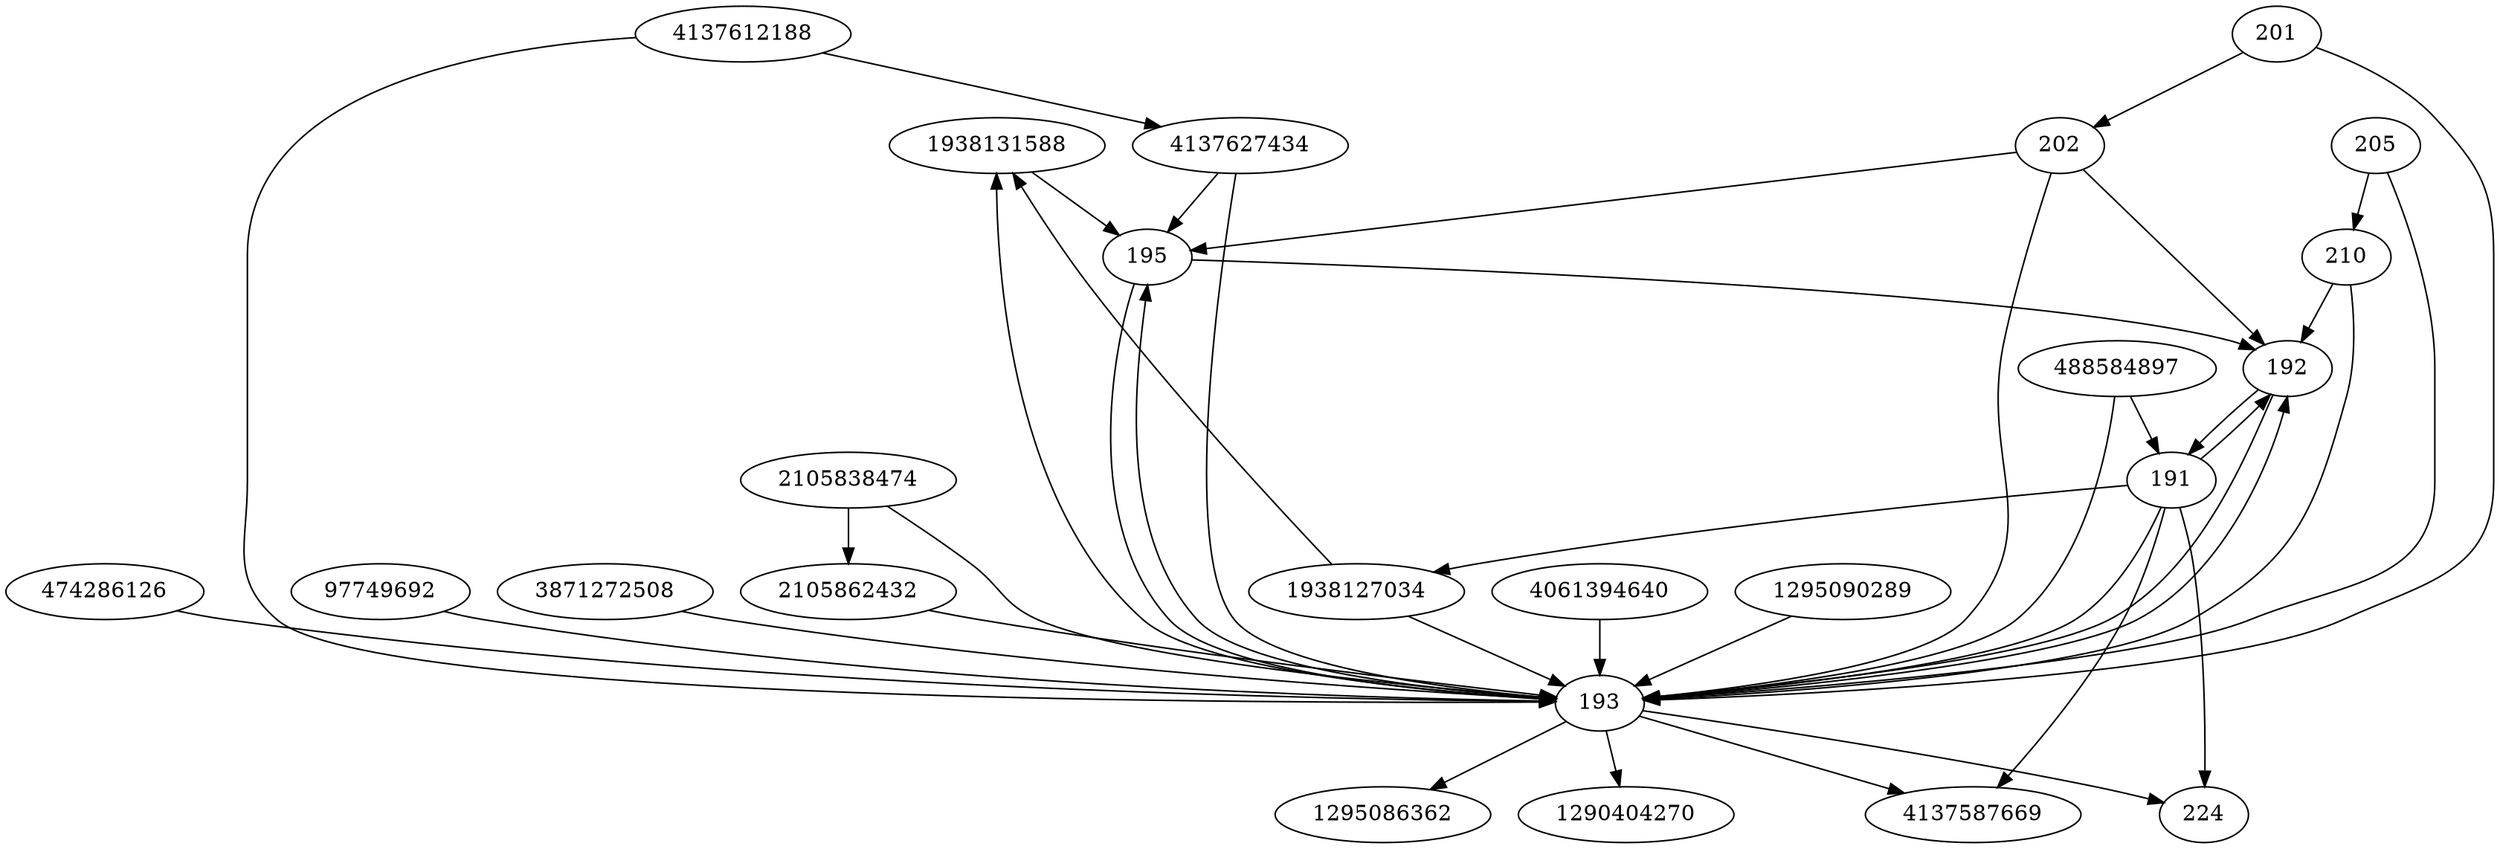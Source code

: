 strict digraph  {
1938131588;
2105838474;
1295086362;
4137612188;
2105862432;
4137627434;
474286126;
1290404270;
1938127034;
97749692;
3871272508;
191;
192;
488584897;
193;
195;
201;
202;
205;
4061394640;
210;
4137587669;
224;
1295090289;
1938131588 -> 195;
2105838474 -> 2105862432;
2105838474 -> 193;
4137612188 -> 193;
4137612188 -> 4137627434;
2105862432 -> 193;
4137627434 -> 193;
4137627434 -> 195;
474286126 -> 193;
1938127034 -> 193;
1938127034 -> 1938131588;
97749692 -> 193;
3871272508 -> 193;
191 -> 192;
191 -> 224;
191 -> 4137587669;
191 -> 1938127034;
191 -> 193;
192 -> 191;
192 -> 193;
488584897 -> 191;
488584897 -> 193;
193 -> 1295086362;
193 -> 192;
193 -> 195;
193 -> 224;
193 -> 4137587669;
193 -> 1290404270;
193 -> 1938131588;
195 -> 192;
195 -> 193;
201 -> 202;
201 -> 193;
202 -> 192;
202 -> 195;
202 -> 193;
205 -> 210;
205 -> 193;
4061394640 -> 193;
210 -> 192;
210 -> 193;
1295090289 -> 193;
}
